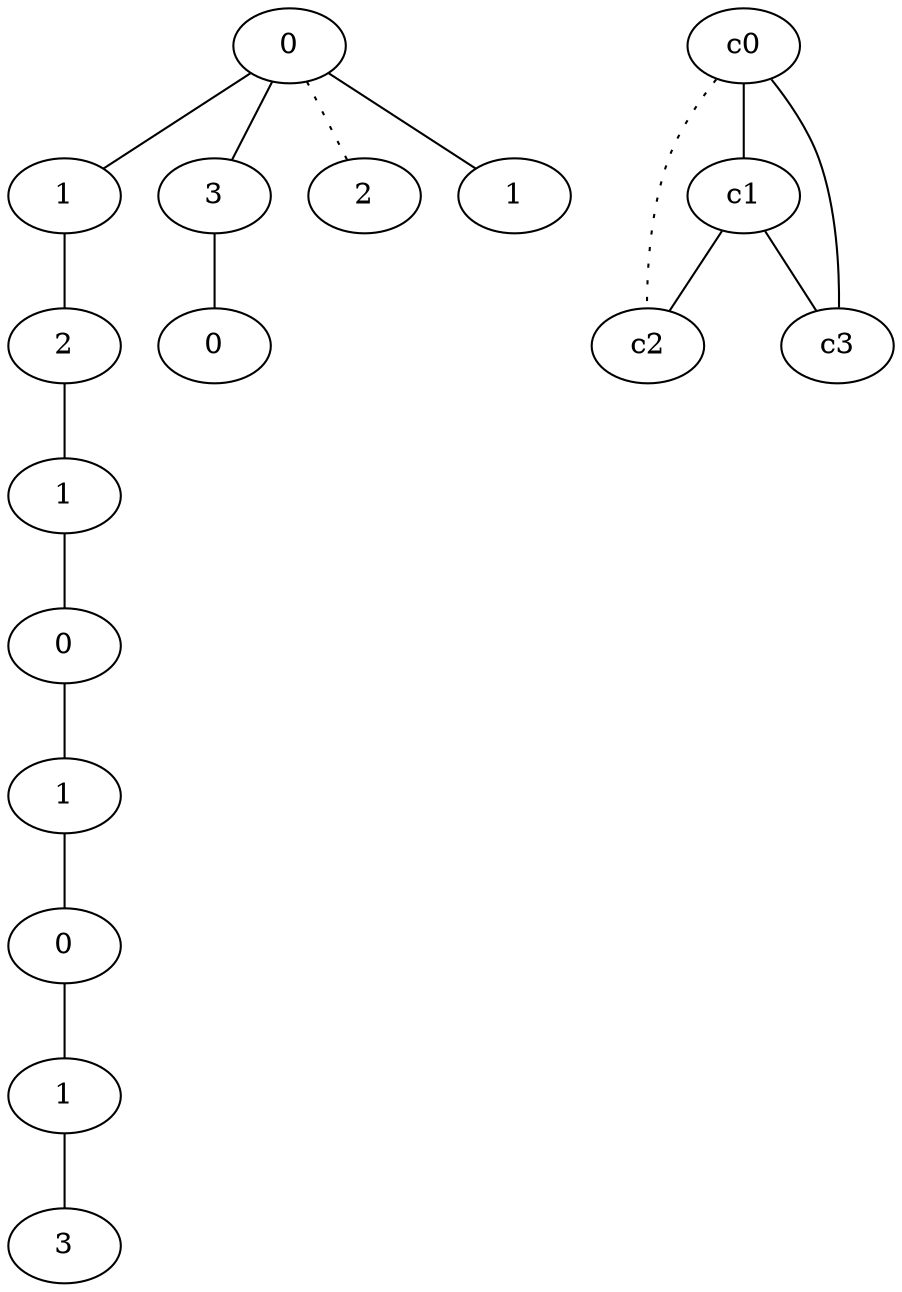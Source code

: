 graph {
a0[label=0];
a1[label=1];
a2[label=2];
a3[label=1];
a4[label=0];
a5[label=1];
a6[label=0];
a7[label=1];
a8[label=3];
a9[label=3];
a10[label=0];
a11[label=2];
a12[label=1];
a0 -- a1;
a0 -- a9;
a0 -- a11 [style=dotted];
a0 -- a12;
a1 -- a2;
a2 -- a3;
a3 -- a4;
a4 -- a5;
a5 -- a6;
a6 -- a7;
a7 -- a8;
a9 -- a10;
c0 -- c1;
c0 -- c2 [style=dotted];
c0 -- c3;
c1 -- c2;
c1 -- c3;
}

